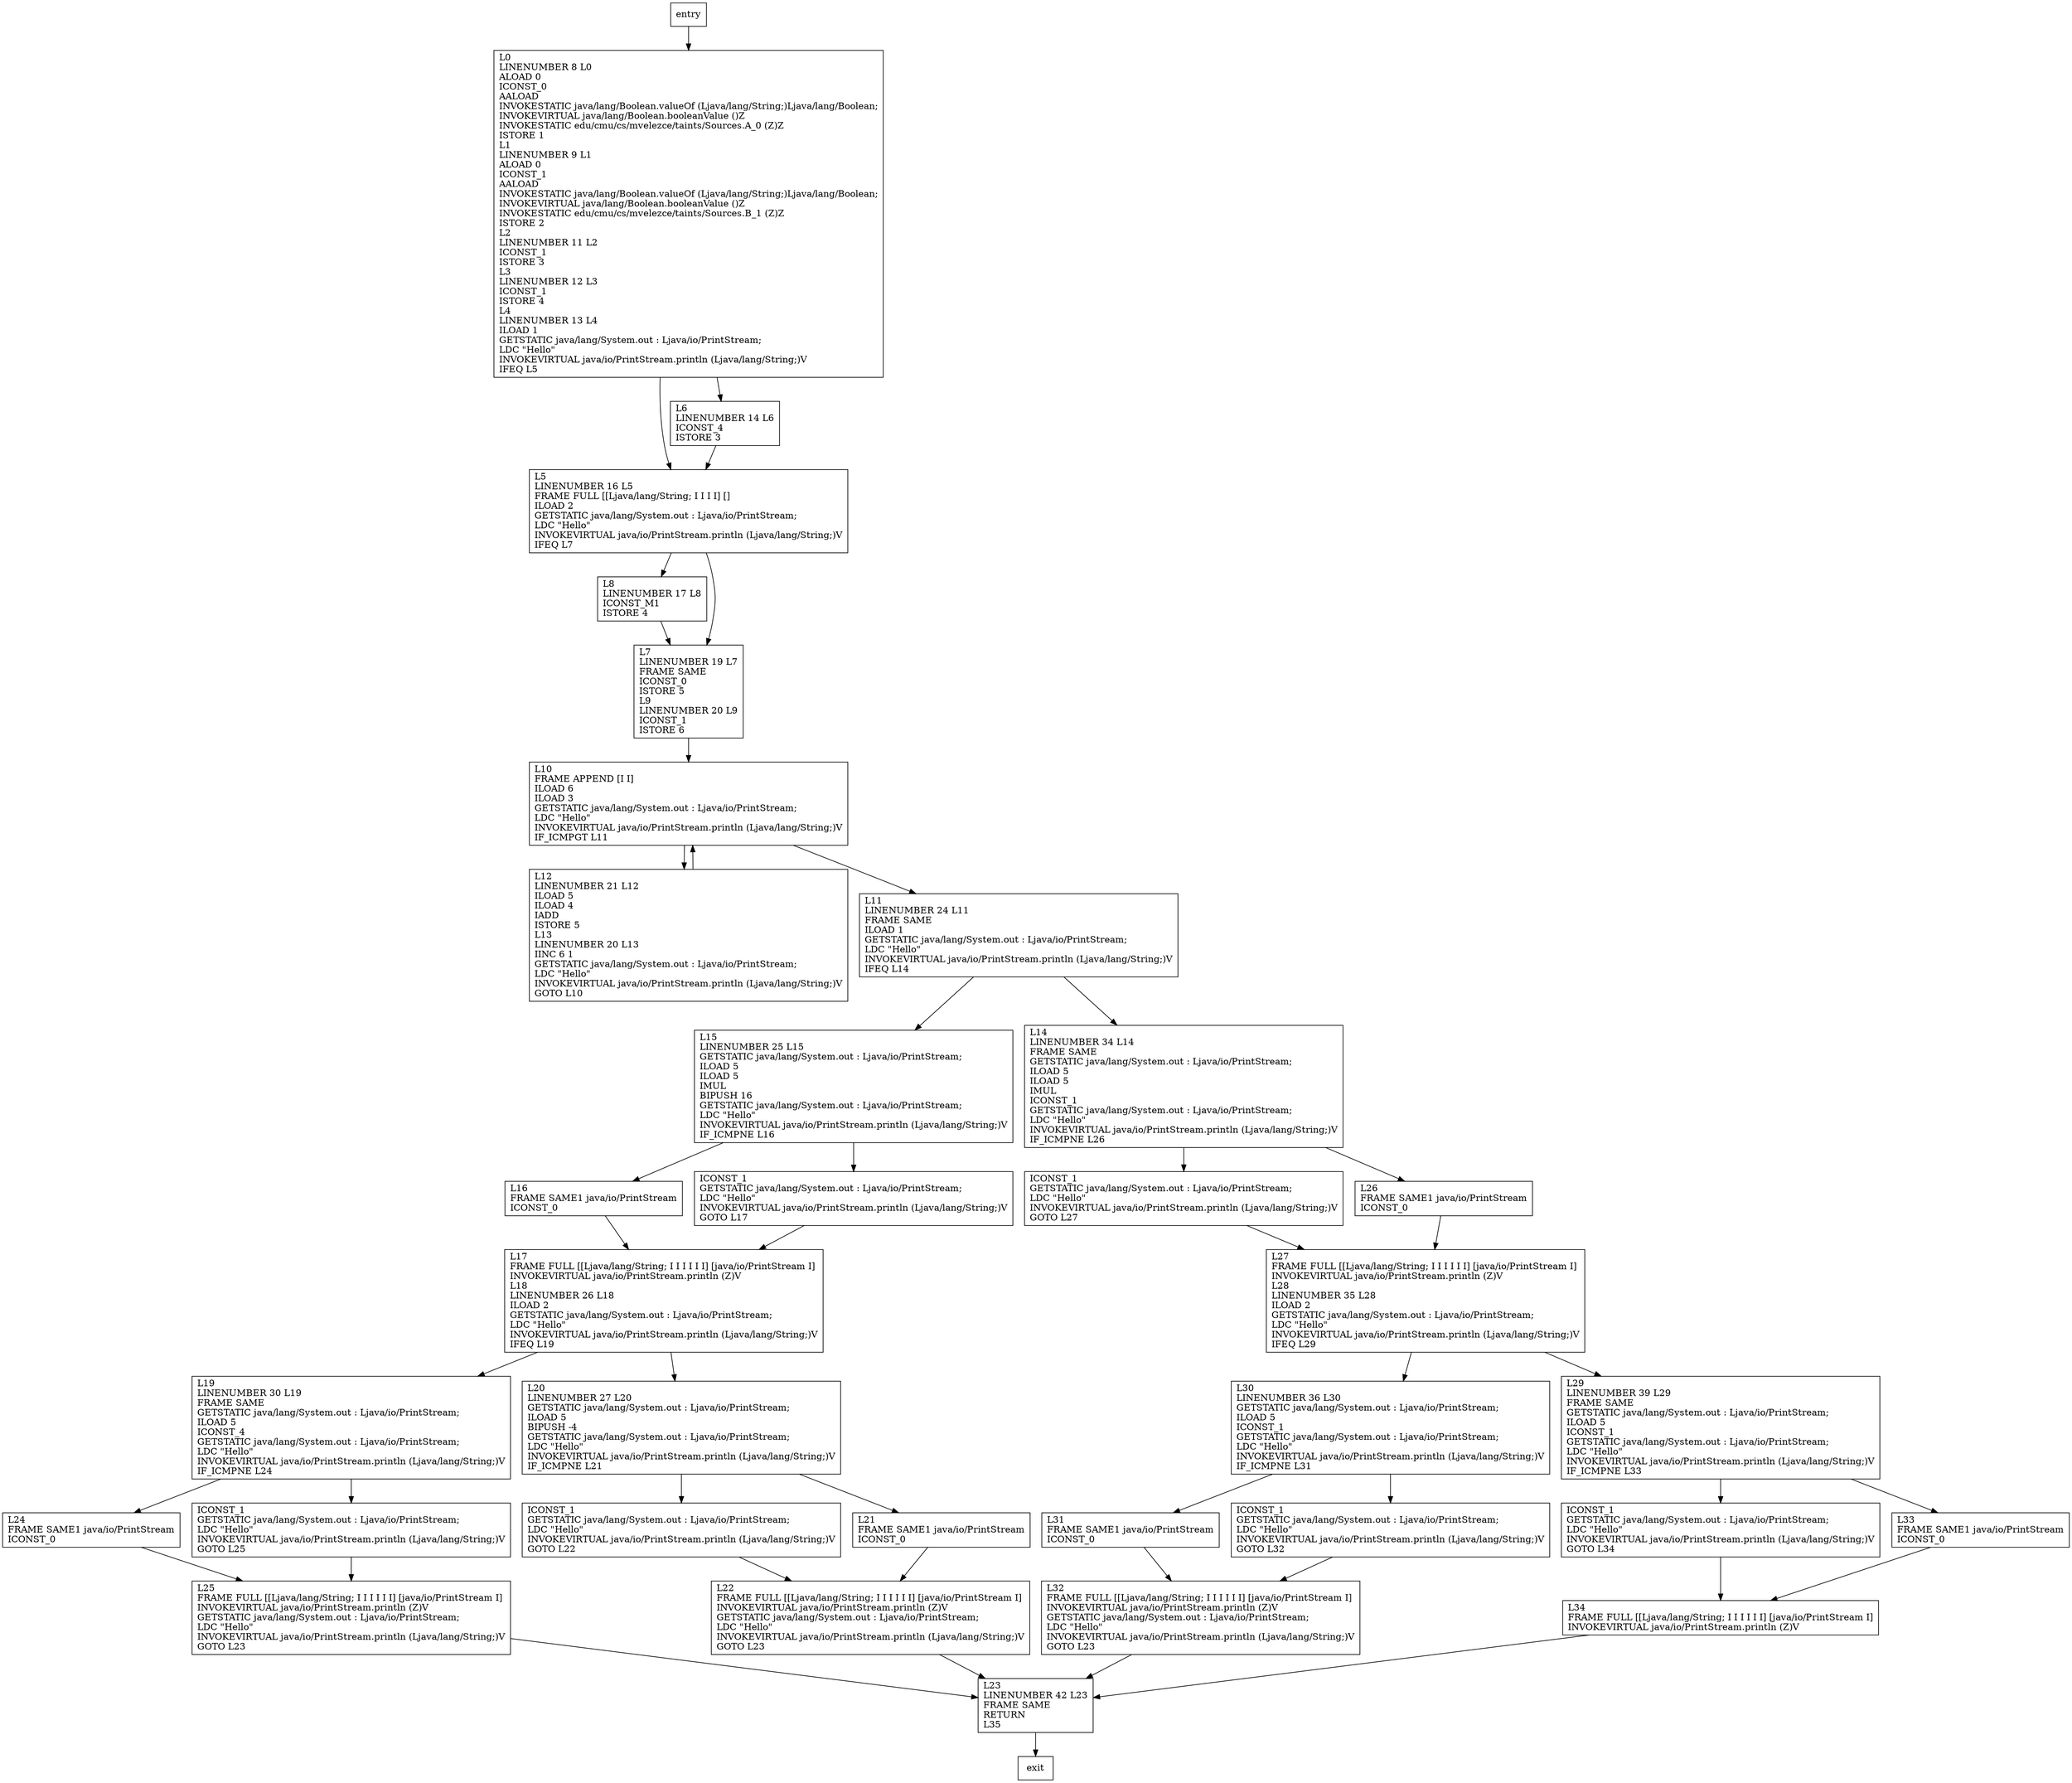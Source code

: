 digraph main {
node [shape=record];
332244937 [label="ICONST_1\lGETSTATIC java/lang/System.out : Ljava/io/PrintStream;\lLDC \"Hello\"\lINVOKEVIRTUAL java/io/PrintStream.println (Ljava/lang/String;)V\lGOTO L22\l"];
511651343 [label="L23\lLINENUMBER 42 L23\lFRAME SAME\lRETURN\lL35\l"];
1747371038 [label="L27\lFRAME FULL [[Ljava/lang/String; I I I I I I] [java/io/PrintStream I]\lINVOKEVIRTUAL java/io/PrintStream.println (Z)V\lL28\lLINENUMBER 35 L28\lILOAD 2\lGETSTATIC java/lang/System.out : Ljava/io/PrintStream;\lLDC \"Hello\"\lINVOKEVIRTUAL java/io/PrintStream.println (Ljava/lang/String;)V\lIFEQ L29\l"];
1112940474 [label="L15\lLINENUMBER 25 L15\lGETSTATIC java/lang/System.out : Ljava/io/PrintStream;\lILOAD 5\lILOAD 5\lIMUL\lBIPUSH 16\lGETSTATIC java/lang/System.out : Ljava/io/PrintStream;\lLDC \"Hello\"\lINVOKEVIRTUAL java/io/PrintStream.println (Ljava/lang/String;)V\lIF_ICMPNE L16\l"];
1164622694 [label="L5\lLINENUMBER 16 L5\lFRAME FULL [[Ljava/lang/String; I I I I] []\lILOAD 2\lGETSTATIC java/lang/System.out : Ljava/io/PrintStream;\lLDC \"Hello\"\lINVOKEVIRTUAL java/io/PrintStream.println (Ljava/lang/String;)V\lIFEQ L7\l"];
1657842786 [label="ICONST_1\lGETSTATIC java/lang/System.out : Ljava/io/PrintStream;\lLDC \"Hello\"\lINVOKEVIRTUAL java/io/PrintStream.println (Ljava/lang/String;)V\lGOTO L27\l"];
761863997 [label="ICONST_1\lGETSTATIC java/lang/System.out : Ljava/io/PrintStream;\lLDC \"Hello\"\lINVOKEVIRTUAL java/io/PrintStream.println (Ljava/lang/String;)V\lGOTO L34\l"];
989440614 [label="L24\lFRAME SAME1 java/io/PrintStream\lICONST_0\l"];
1499418021 [label="L16\lFRAME SAME1 java/io/PrintStream\lICONST_0\l"];
834562889 [label="L10\lFRAME APPEND [I I]\lILOAD 6\lILOAD 3\lGETSTATIC java/lang/System.out : Ljava/io/PrintStream;\lLDC \"Hello\"\lINVOKEVIRTUAL java/io/PrintStream.println (Ljava/lang/String;)V\lIF_ICMPGT L11\l"];
50345623 [label="L30\lLINENUMBER 36 L30\lGETSTATIC java/lang/System.out : Ljava/io/PrintStream;\lILOAD 5\lICONST_1\lGETSTATIC java/lang/System.out : Ljava/io/PrintStream;\lLDC \"Hello\"\lINVOKEVIRTUAL java/io/PrintStream.println (Ljava/lang/String;)V\lIF_ICMPNE L31\l"];
1997625595 [label="ICONST_1\lGETSTATIC java/lang/System.out : Ljava/io/PrintStream;\lLDC \"Hello\"\lINVOKEVIRTUAL java/io/PrintStream.println (Ljava/lang/String;)V\lGOTO L25\l"];
152848959 [label="L25\lFRAME FULL [[Ljava/lang/String; I I I I I I] [java/io/PrintStream I]\lINVOKEVIRTUAL java/io/PrintStream.println (Z)V\lGETSTATIC java/lang/System.out : Ljava/io/PrintStream;\lLDC \"Hello\"\lINVOKEVIRTUAL java/io/PrintStream.println (Ljava/lang/String;)V\lGOTO L23\l"];
1536728519 [label="L12\lLINENUMBER 21 L12\lILOAD 5\lILOAD 4\lIADD\lISTORE 5\lL13\lLINENUMBER 20 L13\lIINC 6 1\lGETSTATIC java/lang/System.out : Ljava/io/PrintStream;\lLDC \"Hello\"\lINVOKEVIRTUAL java/io/PrintStream.println (Ljava/lang/String;)V\lGOTO L10\l"];
298724898 [label="L19\lLINENUMBER 30 L19\lFRAME SAME\lGETSTATIC java/lang/System.out : Ljava/io/PrintStream;\lILOAD 5\lICONST_4\lGETSTATIC java/lang/System.out : Ljava/io/PrintStream;\lLDC \"Hello\"\lINVOKEVIRTUAL java/io/PrintStream.println (Ljava/lang/String;)V\lIF_ICMPNE L24\l"];
1060928475 [label="L0\lLINENUMBER 8 L0\lALOAD 0\lICONST_0\lAALOAD\lINVOKESTATIC java/lang/Boolean.valueOf (Ljava/lang/String;)Ljava/lang/Boolean;\lINVOKEVIRTUAL java/lang/Boolean.booleanValue ()Z\lINVOKESTATIC edu/cmu/cs/mvelezce/taints/Sources.A_0 (Z)Z\lISTORE 1\lL1\lLINENUMBER 9 L1\lALOAD 0\lICONST_1\lAALOAD\lINVOKESTATIC java/lang/Boolean.valueOf (Ljava/lang/String;)Ljava/lang/Boolean;\lINVOKEVIRTUAL java/lang/Boolean.booleanValue ()Z\lINVOKESTATIC edu/cmu/cs/mvelezce/taints/Sources.B_1 (Z)Z\lISTORE 2\lL2\lLINENUMBER 11 L2\lICONST_1\lISTORE 3\lL3\lLINENUMBER 12 L3\lICONST_1\lISTORE 4\lL4\lLINENUMBER 13 L4\lILOAD 1\lGETSTATIC java/lang/System.out : Ljava/io/PrintStream;\lLDC \"Hello\"\lINVOKEVIRTUAL java/io/PrintStream.println (Ljava/lang/String;)V\lIFEQ L5\l"];
1186371052 [label="ICONST_1\lGETSTATIC java/lang/System.out : Ljava/io/PrintStream;\lLDC \"Hello\"\lINVOKEVIRTUAL java/io/PrintStream.println (Ljava/lang/String;)V\lGOTO L17\l"];
353206468 [label="L26\lFRAME SAME1 java/io/PrintStream\lICONST_0\l"];
68217166 [label="L33\lFRAME SAME1 java/io/PrintStream\lICONST_0\l"];
7395550 [label="L14\lLINENUMBER 34 L14\lFRAME SAME\lGETSTATIC java/lang/System.out : Ljava/io/PrintStream;\lILOAD 5\lILOAD 5\lIMUL\lICONST_1\lGETSTATIC java/lang/System.out : Ljava/io/PrintStream;\lLDC \"Hello\"\lINVOKEVIRTUAL java/io/PrintStream.println (Ljava/lang/String;)V\lIF_ICMPNE L26\l"];
1691629865 [label="L29\lLINENUMBER 39 L29\lFRAME SAME\lGETSTATIC java/lang/System.out : Ljava/io/PrintStream;\lILOAD 5\lICONST_1\lGETSTATIC java/lang/System.out : Ljava/io/PrintStream;\lLDC \"Hello\"\lINVOKEVIRTUAL java/io/PrintStream.println (Ljava/lang/String;)V\lIF_ICMPNE L33\l"];
2107706203 [label="L8\lLINENUMBER 17 L8\lICONST_M1\lISTORE 4\l"];
1520836654 [label="L22\lFRAME FULL [[Ljava/lang/String; I I I I I I] [java/io/PrintStream I]\lINVOKEVIRTUAL java/io/PrintStream.println (Z)V\lGETSTATIC java/lang/System.out : Ljava/io/PrintStream;\lLDC \"Hello\"\lINVOKEVIRTUAL java/io/PrintStream.println (Ljava/lang/String;)V\lGOTO L23\l"];
489070295 [label="L31\lFRAME SAME1 java/io/PrintStream\lICONST_0\l"];
44278425 [label="L6\lLINENUMBER 14 L6\lICONST_4\lISTORE 3\l"];
564086167 [label="L7\lLINENUMBER 19 L7\lFRAME SAME\lICONST_0\lISTORE 5\lL9\lLINENUMBER 20 L9\lICONST_1\lISTORE 6\l"];
1082528716 [label="L17\lFRAME FULL [[Ljava/lang/String; I I I I I I] [java/io/PrintStream I]\lINVOKEVIRTUAL java/io/PrintStream.println (Z)V\lL18\lLINENUMBER 26 L18\lILOAD 2\lGETSTATIC java/lang/System.out : Ljava/io/PrintStream;\lLDC \"Hello\"\lINVOKEVIRTUAL java/io/PrintStream.println (Ljava/lang/String;)V\lIFEQ L19\l"];
773238925 [label="L11\lLINENUMBER 24 L11\lFRAME SAME\lILOAD 1\lGETSTATIC java/lang/System.out : Ljava/io/PrintStream;\lLDC \"Hello\"\lINVOKEVIRTUAL java/io/PrintStream.println (Ljava/lang/String;)V\lIFEQ L14\l"];
1103666479 [label="L32\lFRAME FULL [[Ljava/lang/String; I I I I I I] [java/io/PrintStream I]\lINVOKEVIRTUAL java/io/PrintStream.println (Z)V\lGETSTATIC java/lang/System.out : Ljava/io/PrintStream;\lLDC \"Hello\"\lINVOKEVIRTUAL java/io/PrintStream.println (Ljava/lang/String;)V\lGOTO L23\l"];
467401150 [label="L34\lFRAME FULL [[Ljava/lang/String; I I I I I I] [java/io/PrintStream I]\lINVOKEVIRTUAL java/io/PrintStream.println (Z)V\l"];
1132379993 [label="ICONST_1\lGETSTATIC java/lang/System.out : Ljava/io/PrintStream;\lLDC \"Hello\"\lINVOKEVIRTUAL java/io/PrintStream.println (Ljava/lang/String;)V\lGOTO L32\l"];
1671811074 [label="L21\lFRAME SAME1 java/io/PrintStream\lICONST_0\l"];
845119401 [label="L20\lLINENUMBER 27 L20\lGETSTATIC java/lang/System.out : Ljava/io/PrintStream;\lILOAD 5\lBIPUSH -4\lGETSTATIC java/lang/System.out : Ljava/io/PrintStream;\lLDC \"Hello\"\lINVOKEVIRTUAL java/io/PrintStream.println (Ljava/lang/String;)V\lIF_ICMPNE L21\l"];
entry;
exit;
332244937 -> 1520836654;
511651343 -> exit;
1747371038 -> 1691629865;
1747371038 -> 50345623;
1112940474 -> 1186371052;
1112940474 -> 1499418021;
1164622694 -> 564086167;
1164622694 -> 2107706203;
1657842786 -> 1747371038;
761863997 -> 467401150;
989440614 -> 152848959;
1499418021 -> 1082528716;
834562889 -> 773238925;
834562889 -> 1536728519;
50345623 -> 1132379993;
50345623 -> 489070295;
1997625595 -> 152848959;
152848959 -> 511651343;
1536728519 -> 834562889;
298724898 -> 989440614;
298724898 -> 1997625595;
1060928475 -> 1164622694;
1060928475 -> 44278425;
1186371052 -> 1082528716;
353206468 -> 1747371038;
68217166 -> 467401150;
7395550 -> 1657842786;
7395550 -> 353206468;
1691629865 -> 68217166;
1691629865 -> 761863997;
2107706203 -> 564086167;
1520836654 -> 511651343;
489070295 -> 1103666479;
44278425 -> 1164622694;
entry -> 1060928475;
564086167 -> 834562889;
1082528716 -> 298724898;
1082528716 -> 845119401;
773238925 -> 7395550;
773238925 -> 1112940474;
1103666479 -> 511651343;
467401150 -> 511651343;
1132379993 -> 1103666479;
1671811074 -> 1520836654;
845119401 -> 332244937;
845119401 -> 1671811074;
}
